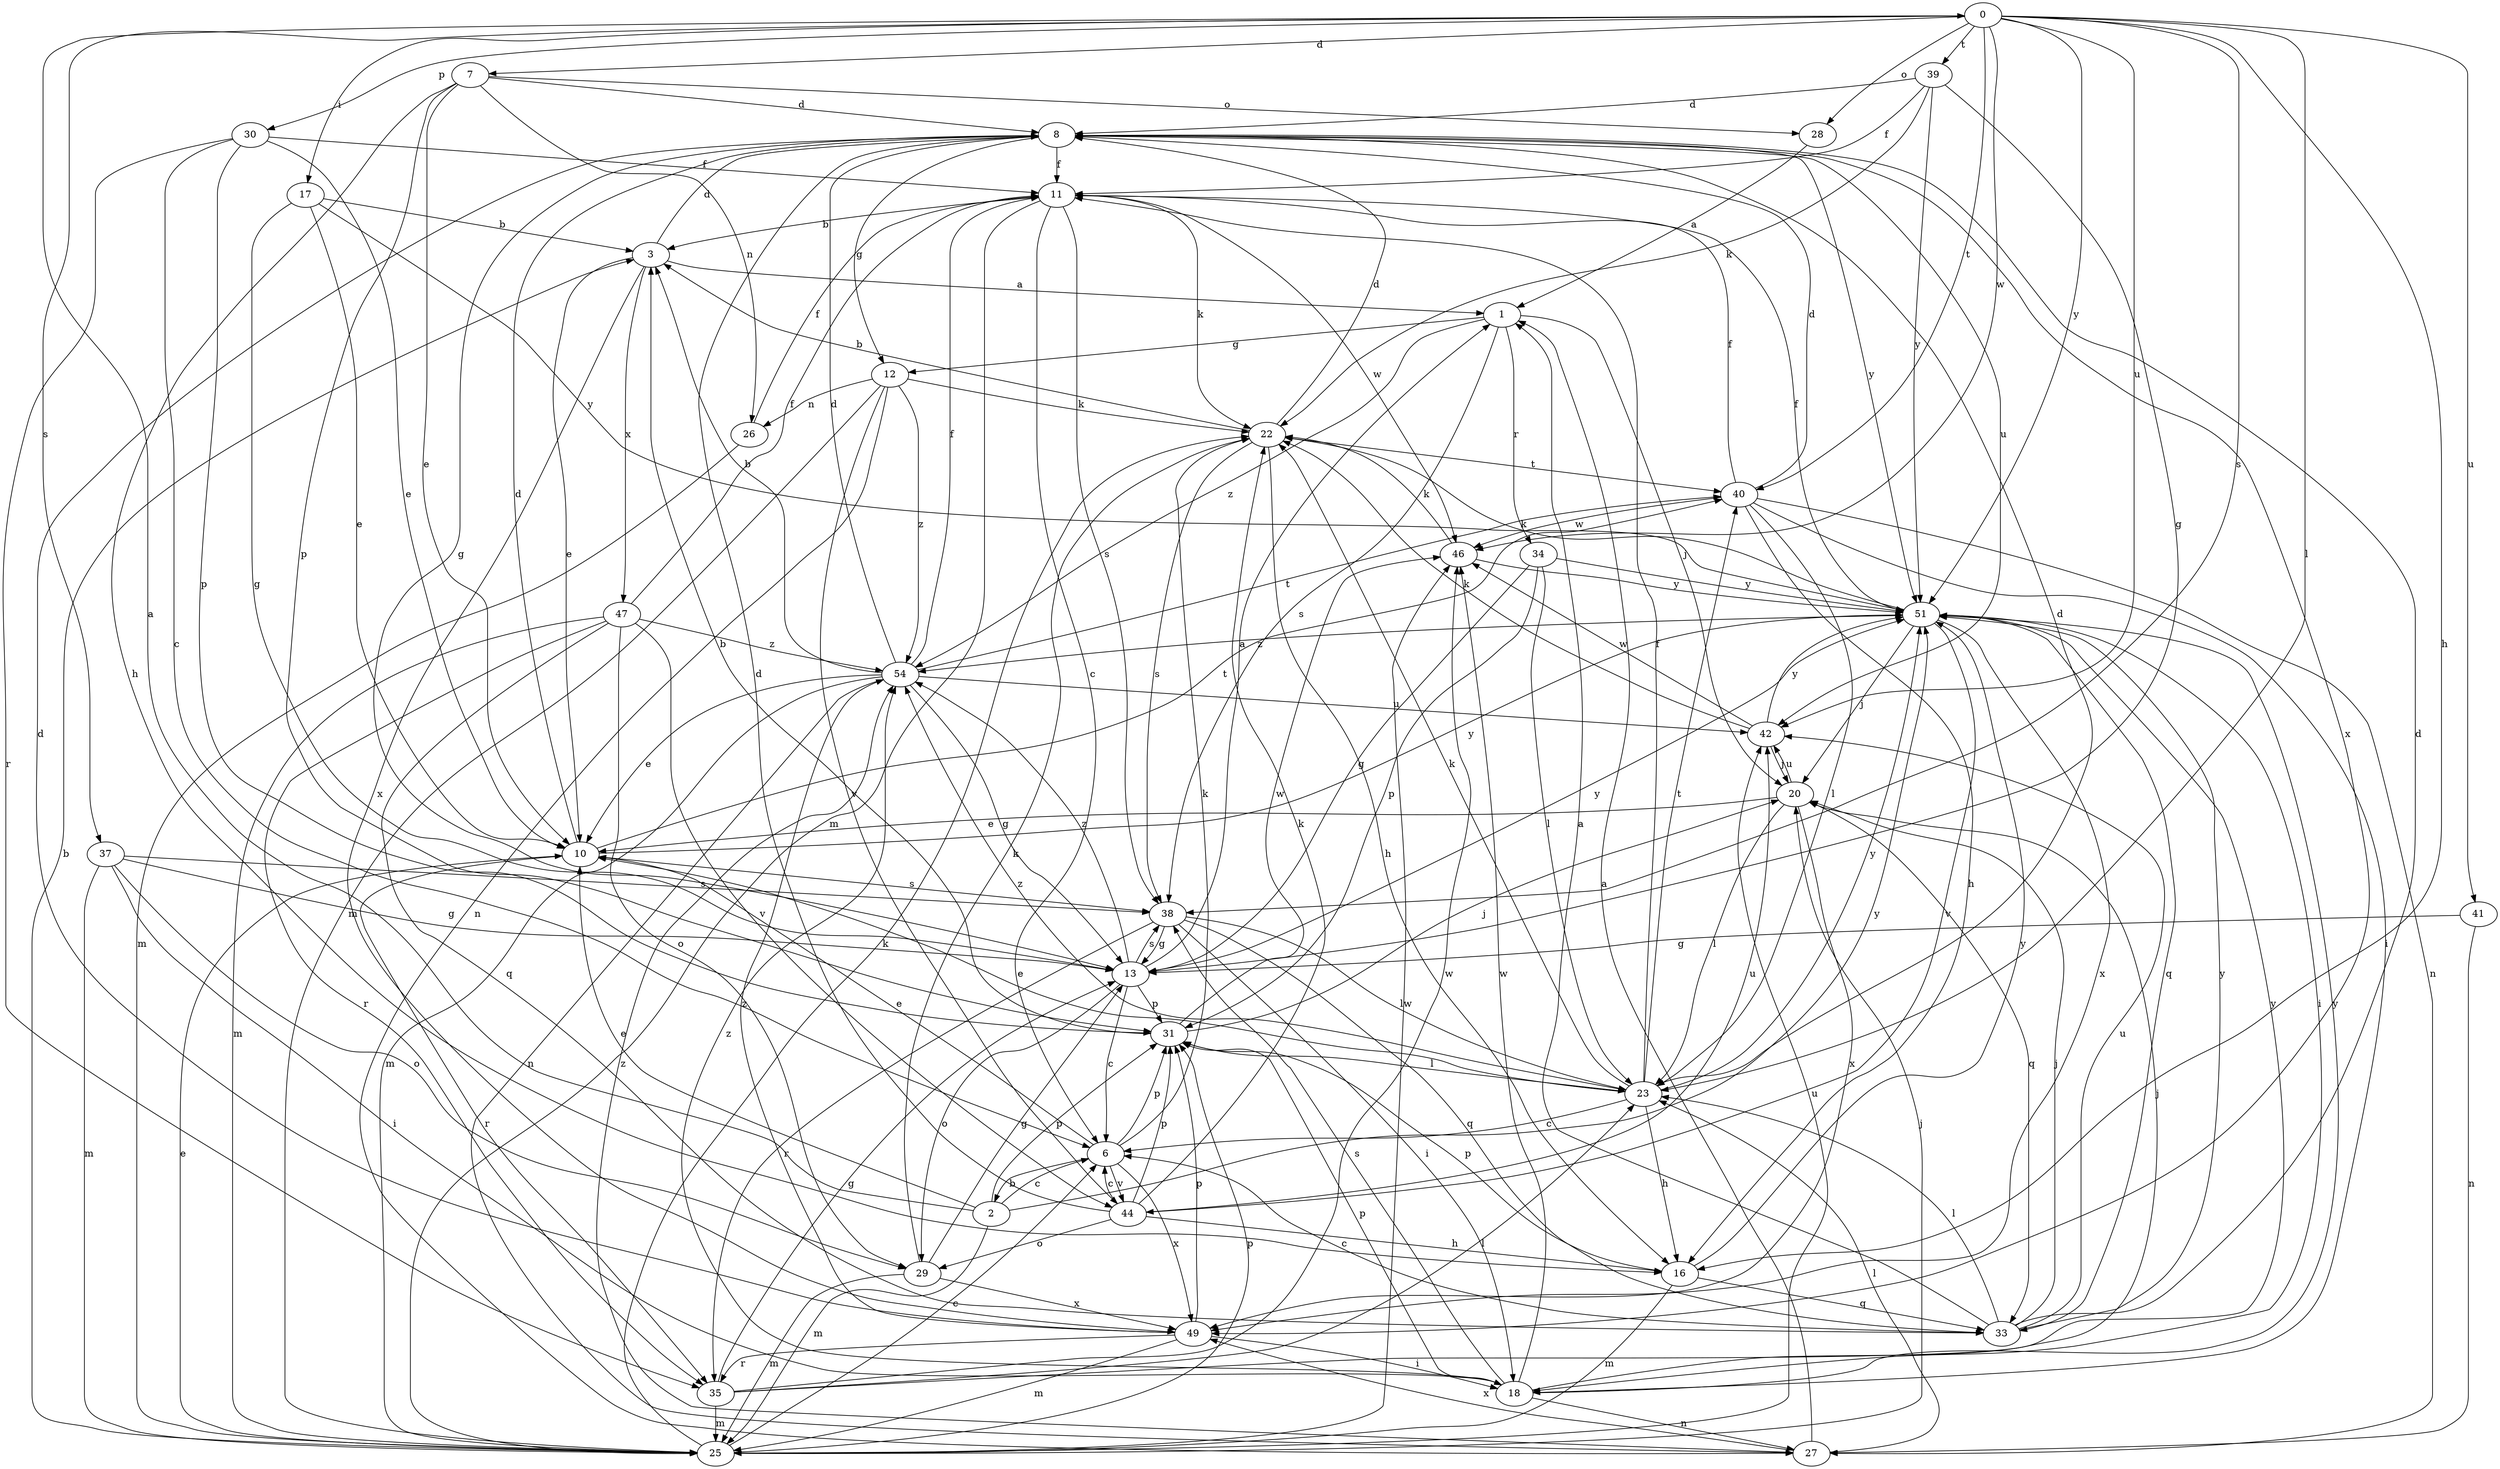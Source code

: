 strict digraph  {
0;
1;
2;
3;
6;
7;
8;
10;
11;
12;
13;
16;
17;
18;
20;
22;
23;
25;
26;
27;
28;
29;
30;
31;
33;
34;
35;
37;
38;
39;
40;
41;
42;
44;
46;
47;
49;
51;
54;
0 -> 7  [label=d];
0 -> 16  [label=h];
0 -> 17  [label=i];
0 -> 23  [label=l];
0 -> 28  [label=o];
0 -> 30  [label=p];
0 -> 37  [label=s];
0 -> 38  [label=s];
0 -> 39  [label=t];
0 -> 40  [label=t];
0 -> 41  [label=u];
0 -> 42  [label=u];
0 -> 46  [label=w];
0 -> 51  [label=y];
1 -> 12  [label=g];
1 -> 20  [label=j];
1 -> 34  [label=r];
1 -> 38  [label=s];
1 -> 54  [label=z];
2 -> 0  [label=a];
2 -> 6  [label=c];
2 -> 10  [label=e];
2 -> 25  [label=m];
2 -> 31  [label=p];
2 -> 51  [label=y];
3 -> 1  [label=a];
3 -> 8  [label=d];
3 -> 10  [label=e];
3 -> 47  [label=x];
3 -> 49  [label=x];
6 -> 2  [label=b];
6 -> 10  [label=e];
6 -> 22  [label=k];
6 -> 31  [label=p];
6 -> 44  [label=v];
6 -> 49  [label=x];
7 -> 8  [label=d];
7 -> 10  [label=e];
7 -> 16  [label=h];
7 -> 26  [label=n];
7 -> 28  [label=o];
7 -> 31  [label=p];
8 -> 11  [label=f];
8 -> 12  [label=g];
8 -> 13  [label=g];
8 -> 42  [label=u];
8 -> 49  [label=x];
8 -> 51  [label=y];
10 -> 8  [label=d];
10 -> 35  [label=r];
10 -> 38  [label=s];
10 -> 40  [label=t];
10 -> 51  [label=y];
11 -> 3  [label=b];
11 -> 6  [label=c];
11 -> 22  [label=k];
11 -> 25  [label=m];
11 -> 38  [label=s];
11 -> 46  [label=w];
12 -> 22  [label=k];
12 -> 25  [label=m];
12 -> 26  [label=n];
12 -> 27  [label=n];
12 -> 44  [label=v];
12 -> 54  [label=z];
13 -> 1  [label=a];
13 -> 6  [label=c];
13 -> 29  [label=o];
13 -> 31  [label=p];
13 -> 38  [label=s];
13 -> 51  [label=y];
13 -> 54  [label=z];
16 -> 25  [label=m];
16 -> 31  [label=p];
16 -> 33  [label=q];
16 -> 51  [label=y];
17 -> 3  [label=b];
17 -> 10  [label=e];
17 -> 13  [label=g];
17 -> 51  [label=y];
18 -> 20  [label=j];
18 -> 27  [label=n];
18 -> 31  [label=p];
18 -> 38  [label=s];
18 -> 46  [label=w];
18 -> 51  [label=y];
18 -> 54  [label=z];
20 -> 10  [label=e];
20 -> 23  [label=l];
20 -> 33  [label=q];
20 -> 42  [label=u];
20 -> 49  [label=x];
22 -> 3  [label=b];
22 -> 8  [label=d];
22 -> 16  [label=h];
22 -> 38  [label=s];
22 -> 40  [label=t];
23 -> 6  [label=c];
23 -> 8  [label=d];
23 -> 10  [label=e];
23 -> 11  [label=f];
23 -> 16  [label=h];
23 -> 22  [label=k];
23 -> 40  [label=t];
23 -> 51  [label=y];
23 -> 54  [label=z];
25 -> 3  [label=b];
25 -> 6  [label=c];
25 -> 10  [label=e];
25 -> 20  [label=j];
25 -> 22  [label=k];
25 -> 31  [label=p];
25 -> 42  [label=u];
25 -> 46  [label=w];
26 -> 11  [label=f];
26 -> 25  [label=m];
27 -> 1  [label=a];
27 -> 23  [label=l];
27 -> 49  [label=x];
27 -> 54  [label=z];
28 -> 1  [label=a];
29 -> 13  [label=g];
29 -> 22  [label=k];
29 -> 25  [label=m];
29 -> 49  [label=x];
30 -> 6  [label=c];
30 -> 10  [label=e];
30 -> 11  [label=f];
30 -> 31  [label=p];
30 -> 35  [label=r];
31 -> 3  [label=b];
31 -> 20  [label=j];
31 -> 23  [label=l];
31 -> 46  [label=w];
33 -> 1  [label=a];
33 -> 6  [label=c];
33 -> 8  [label=d];
33 -> 20  [label=j];
33 -> 23  [label=l];
33 -> 42  [label=u];
33 -> 51  [label=y];
34 -> 13  [label=g];
34 -> 23  [label=l];
34 -> 31  [label=p];
34 -> 51  [label=y];
35 -> 13  [label=g];
35 -> 23  [label=l];
35 -> 25  [label=m];
35 -> 46  [label=w];
35 -> 51  [label=y];
37 -> 13  [label=g];
37 -> 18  [label=i];
37 -> 25  [label=m];
37 -> 29  [label=o];
37 -> 38  [label=s];
38 -> 13  [label=g];
38 -> 18  [label=i];
38 -> 23  [label=l];
38 -> 33  [label=q];
38 -> 35  [label=r];
39 -> 8  [label=d];
39 -> 11  [label=f];
39 -> 13  [label=g];
39 -> 22  [label=k];
39 -> 51  [label=y];
40 -> 8  [label=d];
40 -> 11  [label=f];
40 -> 16  [label=h];
40 -> 18  [label=i];
40 -> 23  [label=l];
40 -> 27  [label=n];
40 -> 46  [label=w];
41 -> 13  [label=g];
41 -> 27  [label=n];
42 -> 20  [label=j];
42 -> 22  [label=k];
42 -> 46  [label=w];
42 -> 51  [label=y];
44 -> 6  [label=c];
44 -> 8  [label=d];
44 -> 16  [label=h];
44 -> 22  [label=k];
44 -> 29  [label=o];
44 -> 31  [label=p];
44 -> 42  [label=u];
46 -> 22  [label=k];
46 -> 51  [label=y];
47 -> 11  [label=f];
47 -> 25  [label=m];
47 -> 29  [label=o];
47 -> 33  [label=q];
47 -> 35  [label=r];
47 -> 44  [label=v];
47 -> 54  [label=z];
49 -> 8  [label=d];
49 -> 18  [label=i];
49 -> 25  [label=m];
49 -> 31  [label=p];
49 -> 35  [label=r];
49 -> 54  [label=z];
51 -> 11  [label=f];
51 -> 18  [label=i];
51 -> 20  [label=j];
51 -> 22  [label=k];
51 -> 33  [label=q];
51 -> 44  [label=v];
51 -> 49  [label=x];
51 -> 54  [label=z];
54 -> 3  [label=b];
54 -> 8  [label=d];
54 -> 10  [label=e];
54 -> 11  [label=f];
54 -> 13  [label=g];
54 -> 25  [label=m];
54 -> 27  [label=n];
54 -> 40  [label=t];
54 -> 42  [label=u];
}
